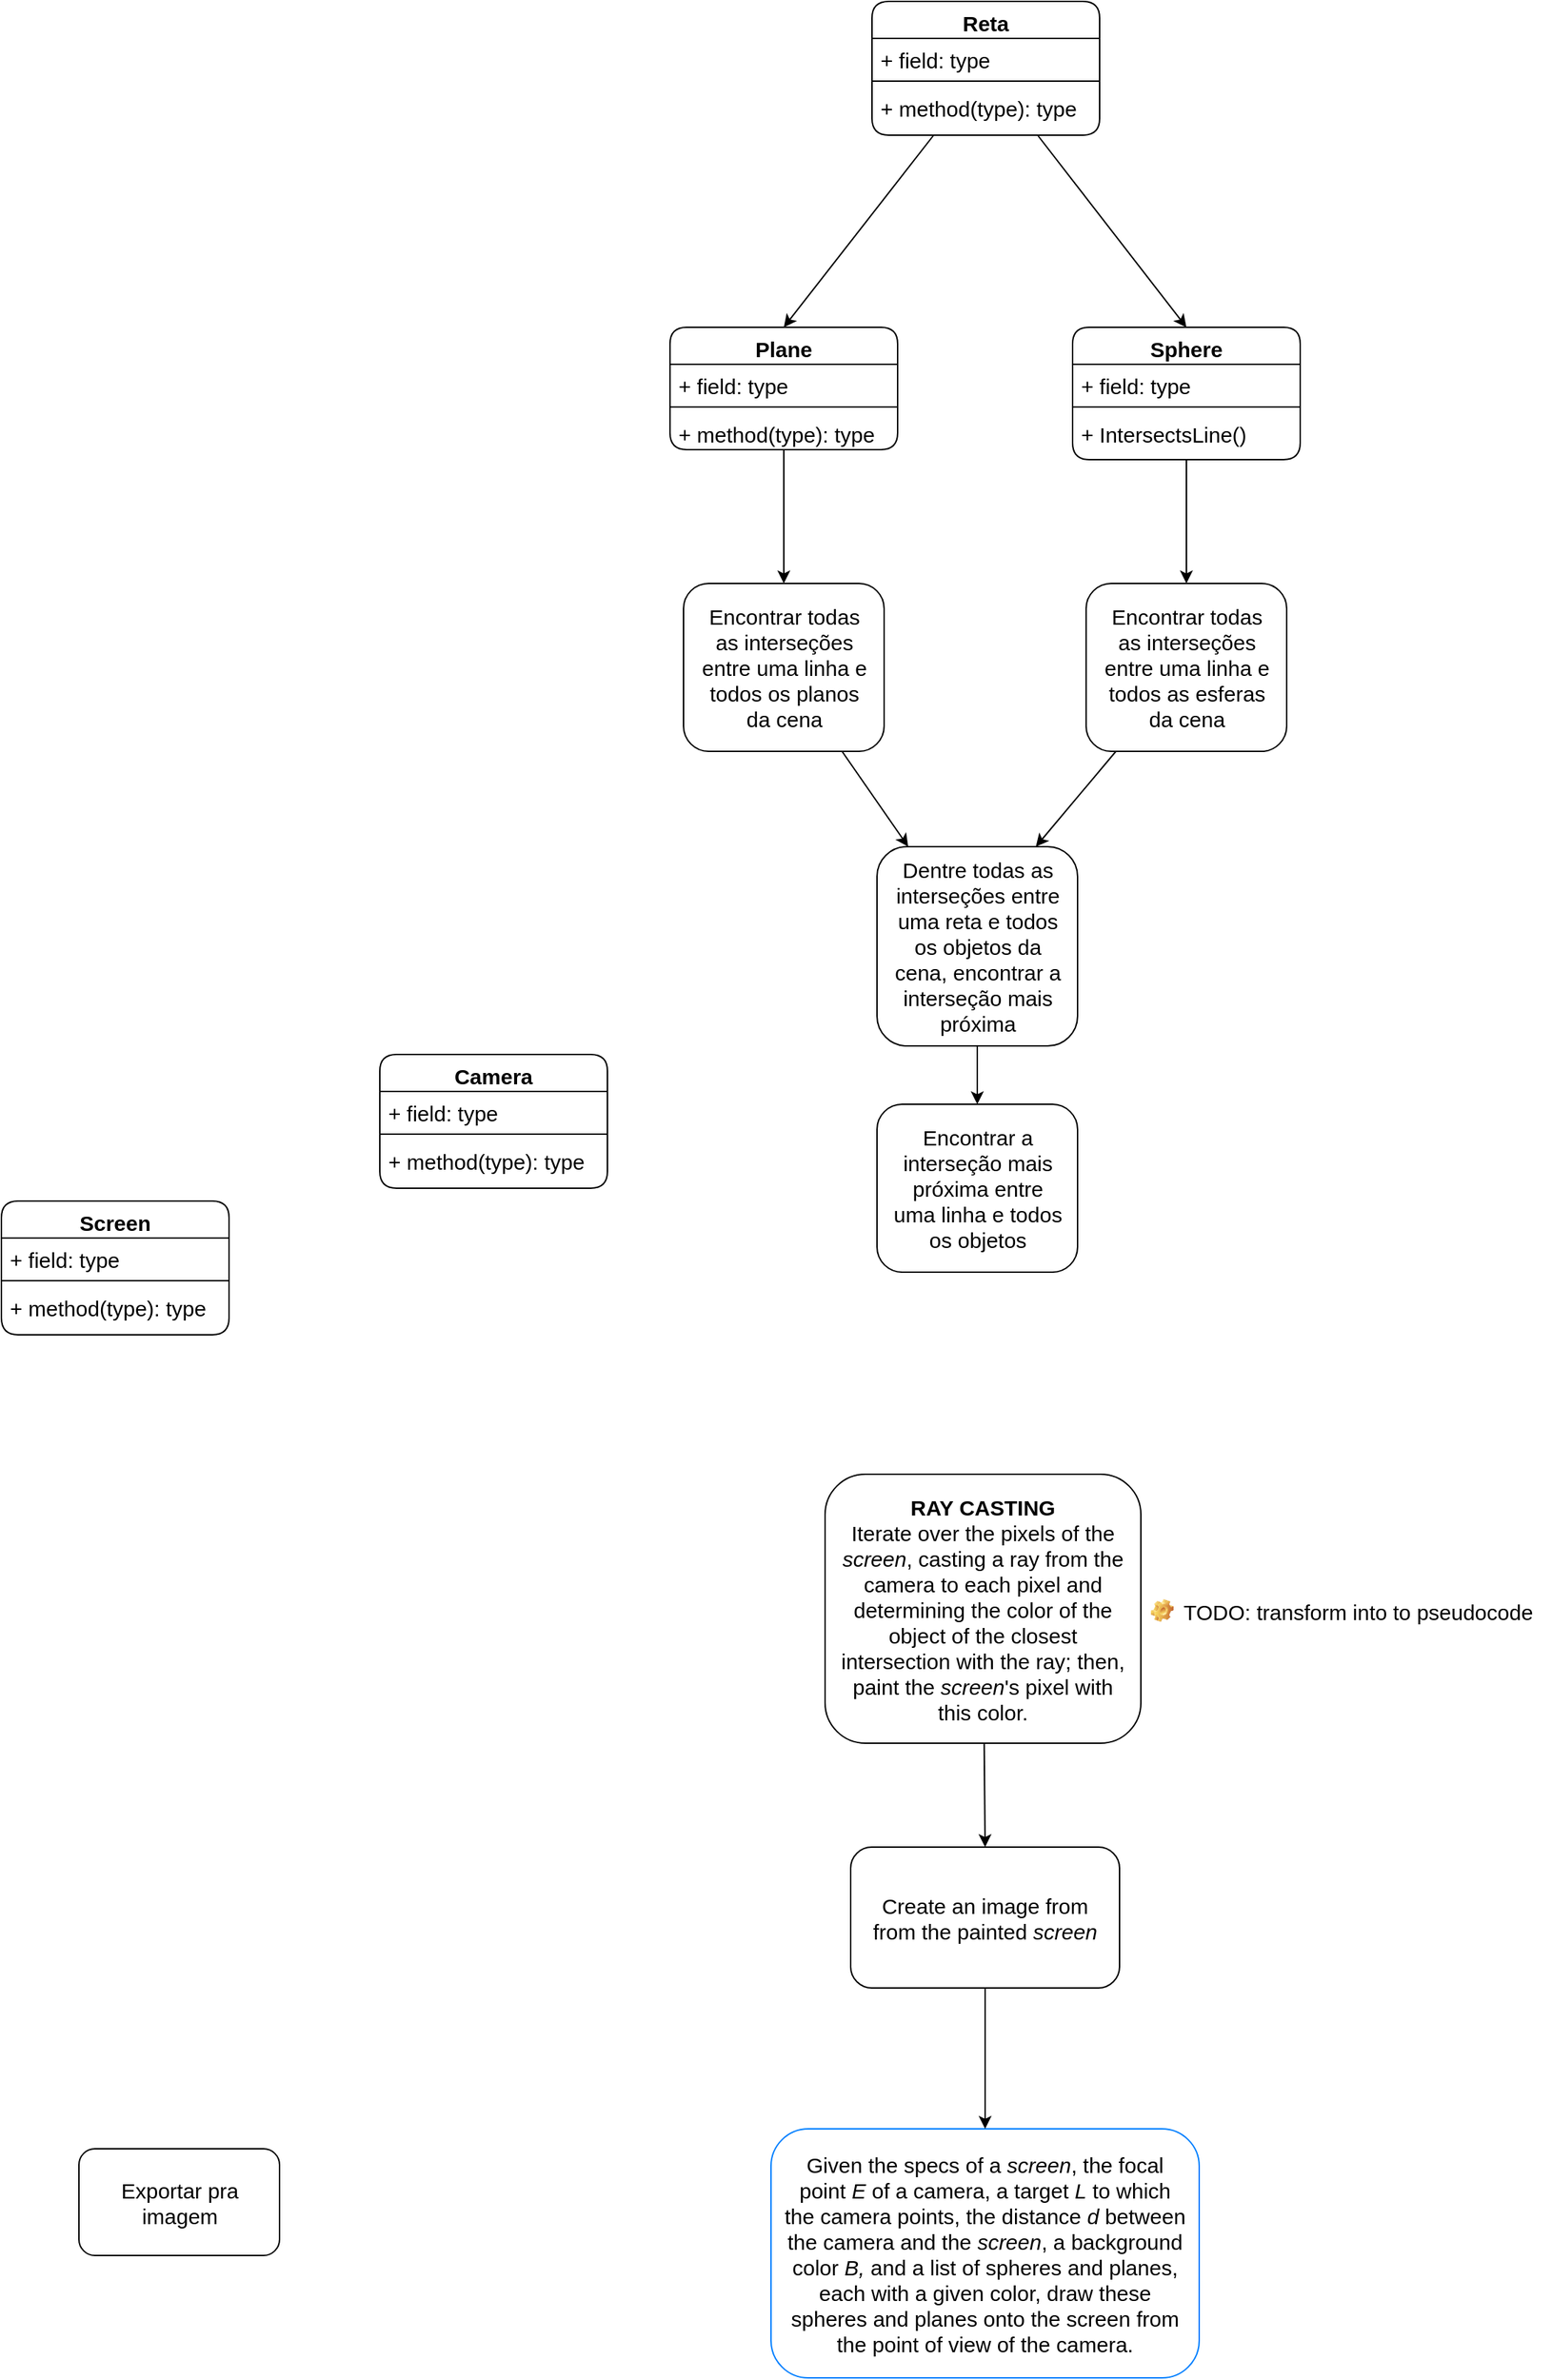 <mxfile version="16.5.1" type="device"><diagram id="tfCngWxCZrHyIE2Hn7TY" name="Page-1"><mxGraphModel dx="739" dy="590" grid="0" gridSize="10" guides="1" tooltips="1" connect="1" arrows="1" fold="1" page="0" pageScale="1" pageWidth="2000" pageHeight="2000" math="0" shadow="0"><root><mxCell id="0"/><mxCell id="1" parent="0"/><mxCell id="rTyuxU-tB9MDMoF0Tk64-8" value="Given the specs of a &lt;i style=&quot;font-size: 15px&quot;&gt;screen&lt;/i&gt;, the focal point &lt;i style=&quot;font-size: 15px&quot;&gt;E&lt;/i&gt;&amp;nbsp;of a camera, a target &lt;i style=&quot;font-size: 15px&quot;&gt;L&lt;/i&gt; to which the camera points, the distance &lt;i style=&quot;font-size: 15px&quot;&gt;d&lt;/i&gt;&amp;nbsp;between the camera and the &lt;i&gt;screen&lt;/i&gt;, a background color &lt;i style=&quot;font-size: 15px&quot;&gt;B,&lt;/i&gt;&amp;nbsp;and a list of spheres and planes, each with a given color, draw these spheres and planes onto the screen from the point of view of the camera." style="text;html=1;strokeColor=#007FFF;fillColor=none;align=center;verticalAlign=middle;whiteSpace=wrap;rounded=1;fontSize=15;spacingLeft=8;spacingRight=8;" vertex="1" parent="1"><mxGeometry x="856" y="1650" width="301" height="175" as="geometry"/></mxCell><mxCell id="rTyuxU-tB9MDMoF0Tk64-12" value="Screen" style="swimlane;fontStyle=1;align=center;verticalAlign=top;childLayout=stackLayout;horizontal=1;startSize=26;horizontalStack=0;resizeParent=1;resizeParentMax=0;resizeLast=0;collapsible=1;marginBottom=0;rounded=1;fontSize=15;strokeColor=default;" vertex="1" parent="1"><mxGeometry x="315" y="998" width="160" height="94" as="geometry"/></mxCell><mxCell id="rTyuxU-tB9MDMoF0Tk64-13" value="+ field: type" style="text;strokeColor=none;fillColor=none;align=left;verticalAlign=top;spacingLeft=4;spacingRight=4;overflow=hidden;rotatable=0;points=[[0,0.5],[1,0.5]];portConstraint=eastwest;rounded=1;fontSize=15;" vertex="1" parent="rTyuxU-tB9MDMoF0Tk64-12"><mxGeometry y="26" width="160" height="26" as="geometry"/></mxCell><mxCell id="rTyuxU-tB9MDMoF0Tk64-14" value="" style="line;strokeWidth=1;fillColor=none;align=left;verticalAlign=middle;spacingTop=-1;spacingLeft=3;spacingRight=3;rotatable=0;labelPosition=right;points=[];portConstraint=eastwest;rounded=1;fontSize=15;" vertex="1" parent="rTyuxU-tB9MDMoF0Tk64-12"><mxGeometry y="52" width="160" height="8" as="geometry"/></mxCell><mxCell id="rTyuxU-tB9MDMoF0Tk64-15" value="+ method(type): type" style="text;strokeColor=none;fillColor=none;align=left;verticalAlign=top;spacingLeft=4;spacingRight=4;overflow=hidden;rotatable=0;points=[[0,0.5],[1,0.5]];portConstraint=eastwest;rounded=1;fontSize=15;" vertex="1" parent="rTyuxU-tB9MDMoF0Tk64-12"><mxGeometry y="60" width="160" height="34" as="geometry"/></mxCell><mxCell id="rTyuxU-tB9MDMoF0Tk64-17" value="Camera" style="swimlane;fontStyle=1;align=center;verticalAlign=top;childLayout=stackLayout;horizontal=1;startSize=26;horizontalStack=0;resizeParent=1;resizeParentMax=0;resizeLast=0;collapsible=1;marginBottom=0;rounded=1;fontSize=15;strokeColor=default;" vertex="1" parent="1"><mxGeometry x="581" y="895" width="160" height="94" as="geometry"/></mxCell><mxCell id="rTyuxU-tB9MDMoF0Tk64-18" value="+ field: type" style="text;strokeColor=none;fillColor=none;align=left;verticalAlign=top;spacingLeft=4;spacingRight=4;overflow=hidden;rotatable=0;points=[[0,0.5],[1,0.5]];portConstraint=eastwest;rounded=1;fontSize=15;" vertex="1" parent="rTyuxU-tB9MDMoF0Tk64-17"><mxGeometry y="26" width="160" height="26" as="geometry"/></mxCell><mxCell id="rTyuxU-tB9MDMoF0Tk64-19" value="" style="line;strokeWidth=1;fillColor=none;align=left;verticalAlign=middle;spacingTop=-1;spacingLeft=3;spacingRight=3;rotatable=0;labelPosition=right;points=[];portConstraint=eastwest;rounded=1;fontSize=15;" vertex="1" parent="rTyuxU-tB9MDMoF0Tk64-17"><mxGeometry y="52" width="160" height="8" as="geometry"/></mxCell><mxCell id="rTyuxU-tB9MDMoF0Tk64-20" value="+ method(type): type" style="text;strokeColor=none;fillColor=none;align=left;verticalAlign=top;spacingLeft=4;spacingRight=4;overflow=hidden;rotatable=0;points=[[0,0.5],[1,0.5]];portConstraint=eastwest;rounded=1;fontSize=15;" vertex="1" parent="rTyuxU-tB9MDMoF0Tk64-17"><mxGeometry y="60" width="160" height="34" as="geometry"/></mxCell><mxCell id="rTyuxU-tB9MDMoF0Tk64-83" style="edgeStyle=none;rounded=0;orthogonalLoop=1;jettySize=auto;html=1;entryX=0.5;entryY=0;entryDx=0;entryDy=0;fontSize=15;" edge="1" parent="1" source="rTyuxU-tB9MDMoF0Tk64-22" target="rTyuxU-tB9MDMoF0Tk64-82"><mxGeometry relative="1" as="geometry"/></mxCell><mxCell id="rTyuxU-tB9MDMoF0Tk64-22" value="Sphere" style="swimlane;fontStyle=1;align=center;verticalAlign=top;childLayout=stackLayout;horizontal=1;startSize=26;horizontalStack=0;resizeParent=1;resizeParentMax=0;resizeLast=0;collapsible=1;marginBottom=0;rounded=1;fontSize=15;strokeColor=default;" vertex="1" parent="1"><mxGeometry x="1068" y="384" width="160" height="93" as="geometry"/></mxCell><mxCell id="rTyuxU-tB9MDMoF0Tk64-23" value="+ field: type" style="text;strokeColor=none;fillColor=none;align=left;verticalAlign=top;spacingLeft=4;spacingRight=4;overflow=hidden;rotatable=0;points=[[0,0.5],[1,0.5]];portConstraint=eastwest;rounded=1;fontSize=15;" vertex="1" parent="rTyuxU-tB9MDMoF0Tk64-22"><mxGeometry y="26" width="160" height="26" as="geometry"/></mxCell><mxCell id="rTyuxU-tB9MDMoF0Tk64-24" value="" style="line;strokeWidth=1;fillColor=none;align=left;verticalAlign=middle;spacingTop=-1;spacingLeft=3;spacingRight=3;rotatable=0;labelPosition=right;points=[];portConstraint=eastwest;rounded=1;fontSize=15;" vertex="1" parent="rTyuxU-tB9MDMoF0Tk64-22"><mxGeometry y="52" width="160" height="8" as="geometry"/></mxCell><mxCell id="rTyuxU-tB9MDMoF0Tk64-25" value="+ IntersectsLine()" style="text;strokeColor=none;fillColor=none;align=left;verticalAlign=top;spacingLeft=4;spacingRight=4;overflow=hidden;rotatable=0;points=[[0,0.5],[1,0.5]];portConstraint=eastwest;rounded=1;fontSize=15;" vertex="1" parent="rTyuxU-tB9MDMoF0Tk64-22"><mxGeometry y="60" width="160" height="33" as="geometry"/></mxCell><mxCell id="rTyuxU-tB9MDMoF0Tk64-84" style="edgeStyle=none;rounded=0;orthogonalLoop=1;jettySize=auto;html=1;entryX=0.5;entryY=0;entryDx=0;entryDy=0;fontSize=15;" edge="1" parent="1" source="rTyuxU-tB9MDMoF0Tk64-26" target="rTyuxU-tB9MDMoF0Tk64-57"><mxGeometry relative="1" as="geometry"/></mxCell><mxCell id="rTyuxU-tB9MDMoF0Tk64-26" value="Plane" style="swimlane;fontStyle=1;align=center;verticalAlign=top;childLayout=stackLayout;horizontal=1;startSize=26;horizontalStack=0;resizeParent=1;resizeParentMax=0;resizeLast=0;collapsible=1;marginBottom=0;rounded=1;fontSize=15;strokeColor=default;" vertex="1" parent="1"><mxGeometry x="785" y="384" width="160" height="86" as="geometry"/></mxCell><mxCell id="rTyuxU-tB9MDMoF0Tk64-27" value="+ field: type" style="text;strokeColor=none;fillColor=none;align=left;verticalAlign=top;spacingLeft=4;spacingRight=4;overflow=hidden;rotatable=0;points=[[0,0.5],[1,0.5]];portConstraint=eastwest;rounded=1;fontSize=15;" vertex="1" parent="rTyuxU-tB9MDMoF0Tk64-26"><mxGeometry y="26" width="160" height="26" as="geometry"/></mxCell><mxCell id="rTyuxU-tB9MDMoF0Tk64-28" value="" style="line;strokeWidth=1;fillColor=none;align=left;verticalAlign=middle;spacingTop=-1;spacingLeft=3;spacingRight=3;rotatable=0;labelPosition=right;points=[];portConstraint=eastwest;rounded=1;fontSize=15;" vertex="1" parent="rTyuxU-tB9MDMoF0Tk64-26"><mxGeometry y="52" width="160" height="8" as="geometry"/></mxCell><mxCell id="rTyuxU-tB9MDMoF0Tk64-29" value="+ method(type): type" style="text;strokeColor=none;fillColor=none;align=left;verticalAlign=top;spacingLeft=4;spacingRight=4;overflow=hidden;rotatable=0;points=[[0,0.5],[1,0.5]];portConstraint=eastwest;rounded=1;fontSize=15;" vertex="1" parent="rTyuxU-tB9MDMoF0Tk64-26"><mxGeometry y="60" width="160" height="26" as="geometry"/></mxCell><mxCell id="rTyuxU-tB9MDMoF0Tk64-55" style="edgeStyle=none;rounded=0;orthogonalLoop=1;jettySize=auto;html=1;entryX=0.5;entryY=0;entryDx=0;entryDy=0;fontSize=15;" edge="1" parent="1" source="rTyuxU-tB9MDMoF0Tk64-33" target="rTyuxU-tB9MDMoF0Tk64-8"><mxGeometry relative="1" as="geometry"/></mxCell><mxCell id="rTyuxU-tB9MDMoF0Tk64-33" value="Create an image from from the painted &lt;i&gt;screen&lt;/i&gt;" style="text;html=1;strokeColor=default;fillColor=none;align=center;verticalAlign=middle;whiteSpace=wrap;rounded=1;fontSize=15;spacingLeft=8;spacingRight=8;" vertex="1" parent="1"><mxGeometry x="912" y="1452" width="189" height="99" as="geometry"/></mxCell><mxCell id="rTyuxU-tB9MDMoF0Tk64-36" value="" style="group" vertex="1" connectable="0" parent="1"><mxGeometry x="894" y="1190" width="510" height="189" as="geometry"/></mxCell><mxCell id="rTyuxU-tB9MDMoF0Tk64-31" value="&lt;b&gt;RAY CASTING&lt;/b&gt;&lt;br&gt;Iterate over the pixels of the &lt;i&gt;screen&lt;/i&gt;, casting a ray from the camera to each pixel and determining the color of the object of the closest intersection with the ray; then, paint the &lt;i&gt;screen&lt;/i&gt;'s pixel with this color." style="text;html=1;strokeColor=default;fillColor=none;align=center;verticalAlign=middle;whiteSpace=wrap;rounded=1;fontSize=15;spacingLeft=8;spacingRight=8;" vertex="1" parent="rTyuxU-tB9MDMoF0Tk64-36"><mxGeometry width="222" height="189" as="geometry"/></mxCell><mxCell id="rTyuxU-tB9MDMoF0Tk64-32" value="TODO: transform into to pseudocode" style="label;fontStyle=0;strokeColor=none;fillColor=none;align=left;verticalAlign=top;overflow=hidden;spacingLeft=28;spacingRight=4;rotatable=0;points=[[0,0.5],[1,0.5]];portConstraint=eastwest;imageWidth=16;imageHeight=16;image=img/clipart/Gear_128x128.png;rounded=1;fontSize=15;" vertex="1" parent="rTyuxU-tB9MDMoF0Tk64-36"><mxGeometry x="222" y="81.5" width="288" height="28.5" as="geometry"/></mxCell><mxCell id="rTyuxU-tB9MDMoF0Tk64-37" value="Exportar pra imagem" style="text;html=1;strokeColor=default;fillColor=none;align=center;verticalAlign=middle;whiteSpace=wrap;rounded=1;fontSize=15;spacingLeft=8;spacingRight=8;" vertex="1" parent="1"><mxGeometry x="369.5" y="1664" width="141" height="75" as="geometry"/></mxCell><mxCell id="rTyuxU-tB9MDMoF0Tk64-56" style="edgeStyle=none;rounded=0;orthogonalLoop=1;jettySize=auto;html=1;entryX=0.5;entryY=0;entryDx=0;entryDy=0;fontSize=15;" edge="1" parent="1" source="rTyuxU-tB9MDMoF0Tk64-31" target="rTyuxU-tB9MDMoF0Tk64-33"><mxGeometry relative="1" as="geometry"/></mxCell><mxCell id="rTyuxU-tB9MDMoF0Tk64-87" style="edgeStyle=none;rounded=0;orthogonalLoop=1;jettySize=auto;html=1;fontSize=15;" edge="1" parent="1" source="rTyuxU-tB9MDMoF0Tk64-57" target="rTyuxU-tB9MDMoF0Tk64-85"><mxGeometry relative="1" as="geometry"/></mxCell><mxCell id="rTyuxU-tB9MDMoF0Tk64-57" value="Encontrar todas as interseções entre uma linha e todos os planos da cena" style="text;html=1;strokeColor=default;fillColor=none;align=center;verticalAlign=middle;whiteSpace=wrap;rounded=1;fontSize=15;spacingLeft=8;spacingRight=8;" vertex="1" parent="1"><mxGeometry x="794.5" y="564" width="141" height="118" as="geometry"/></mxCell><mxCell id="rTyuxU-tB9MDMoF0Tk64-75" style="edgeStyle=none;rounded=0;orthogonalLoop=1;jettySize=auto;html=1;entryX=0.5;entryY=0;entryDx=0;entryDy=0;fontSize=15;" edge="1" parent="1" source="rTyuxU-tB9MDMoF0Tk64-71" target="rTyuxU-tB9MDMoF0Tk64-22"><mxGeometry relative="1" as="geometry"/></mxCell><mxCell id="rTyuxU-tB9MDMoF0Tk64-81" style="edgeStyle=none;rounded=0;orthogonalLoop=1;jettySize=auto;html=1;entryX=0.5;entryY=0;entryDx=0;entryDy=0;fontSize=15;" edge="1" parent="1" source="rTyuxU-tB9MDMoF0Tk64-71" target="rTyuxU-tB9MDMoF0Tk64-26"><mxGeometry relative="1" as="geometry"/></mxCell><mxCell id="rTyuxU-tB9MDMoF0Tk64-71" value="Reta" style="swimlane;fontStyle=1;align=center;verticalAlign=top;childLayout=stackLayout;horizontal=1;startSize=26;horizontalStack=0;resizeParent=1;resizeParentMax=0;resizeLast=0;collapsible=1;marginBottom=0;rounded=1;fontSize=15;strokeColor=default;" vertex="1" parent="1"><mxGeometry x="927" y="155" width="160" height="94" as="geometry"/></mxCell><mxCell id="rTyuxU-tB9MDMoF0Tk64-72" value="+ field: type" style="text;strokeColor=none;fillColor=none;align=left;verticalAlign=top;spacingLeft=4;spacingRight=4;overflow=hidden;rotatable=0;points=[[0,0.5],[1,0.5]];portConstraint=eastwest;rounded=1;fontSize=15;" vertex="1" parent="rTyuxU-tB9MDMoF0Tk64-71"><mxGeometry y="26" width="160" height="26" as="geometry"/></mxCell><mxCell id="rTyuxU-tB9MDMoF0Tk64-73" value="" style="line;strokeWidth=1;fillColor=none;align=left;verticalAlign=middle;spacingTop=-1;spacingLeft=3;spacingRight=3;rotatable=0;labelPosition=right;points=[];portConstraint=eastwest;rounded=1;fontSize=15;" vertex="1" parent="rTyuxU-tB9MDMoF0Tk64-71"><mxGeometry y="52" width="160" height="8" as="geometry"/></mxCell><mxCell id="rTyuxU-tB9MDMoF0Tk64-74" value="+ method(type): type" style="text;strokeColor=none;fillColor=none;align=left;verticalAlign=top;spacingLeft=4;spacingRight=4;overflow=hidden;rotatable=0;points=[[0,0.5],[1,0.5]];portConstraint=eastwest;rounded=1;fontSize=15;" vertex="1" parent="rTyuxU-tB9MDMoF0Tk64-71"><mxGeometry y="60" width="160" height="34" as="geometry"/></mxCell><mxCell id="rTyuxU-tB9MDMoF0Tk64-88" style="edgeStyle=none;rounded=0;orthogonalLoop=1;jettySize=auto;html=1;entryX=0.792;entryY=0;entryDx=0;entryDy=0;fontSize=15;entryPerimeter=0;" edge="1" parent="1" source="rTyuxU-tB9MDMoF0Tk64-82" target="rTyuxU-tB9MDMoF0Tk64-85"><mxGeometry relative="1" as="geometry"/></mxCell><mxCell id="rTyuxU-tB9MDMoF0Tk64-82" value="Encontrar todas as interseções entre uma linha e todos as esferas da cena" style="text;html=1;strokeColor=default;fillColor=none;align=center;verticalAlign=middle;whiteSpace=wrap;rounded=1;fontSize=15;spacingLeft=8;spacingRight=8;" vertex="1" parent="1"><mxGeometry x="1077.5" y="564" width="141" height="118" as="geometry"/></mxCell><mxCell id="rTyuxU-tB9MDMoF0Tk64-89" style="edgeStyle=none;rounded=0;orthogonalLoop=1;jettySize=auto;html=1;entryX=0.5;entryY=0;entryDx=0;entryDy=0;fontSize=15;" edge="1" parent="1" source="rTyuxU-tB9MDMoF0Tk64-85" target="rTyuxU-tB9MDMoF0Tk64-86"><mxGeometry relative="1" as="geometry"/></mxCell><mxCell id="rTyuxU-tB9MDMoF0Tk64-85" value="Dentre todas as interseções entre uma reta e todos os objetos da cena, encontrar a interseção mais próxima" style="text;html=1;strokeColor=default;fillColor=none;align=center;verticalAlign=middle;whiteSpace=wrap;rounded=1;fontSize=15;spacingLeft=8;spacingRight=8;" vertex="1" parent="1"><mxGeometry x="930.5" y="749" width="141" height="140" as="geometry"/></mxCell><mxCell id="rTyuxU-tB9MDMoF0Tk64-86" value="Encontrar a interseção mais próxima entre uma linha e todos os objetos" style="text;html=1;strokeColor=default;fillColor=none;align=center;verticalAlign=middle;whiteSpace=wrap;rounded=1;fontSize=15;spacingLeft=8;spacingRight=8;" vertex="1" parent="1"><mxGeometry x="930.5" y="930" width="141" height="118" as="geometry"/></mxCell></root></mxGraphModel></diagram></mxfile>
